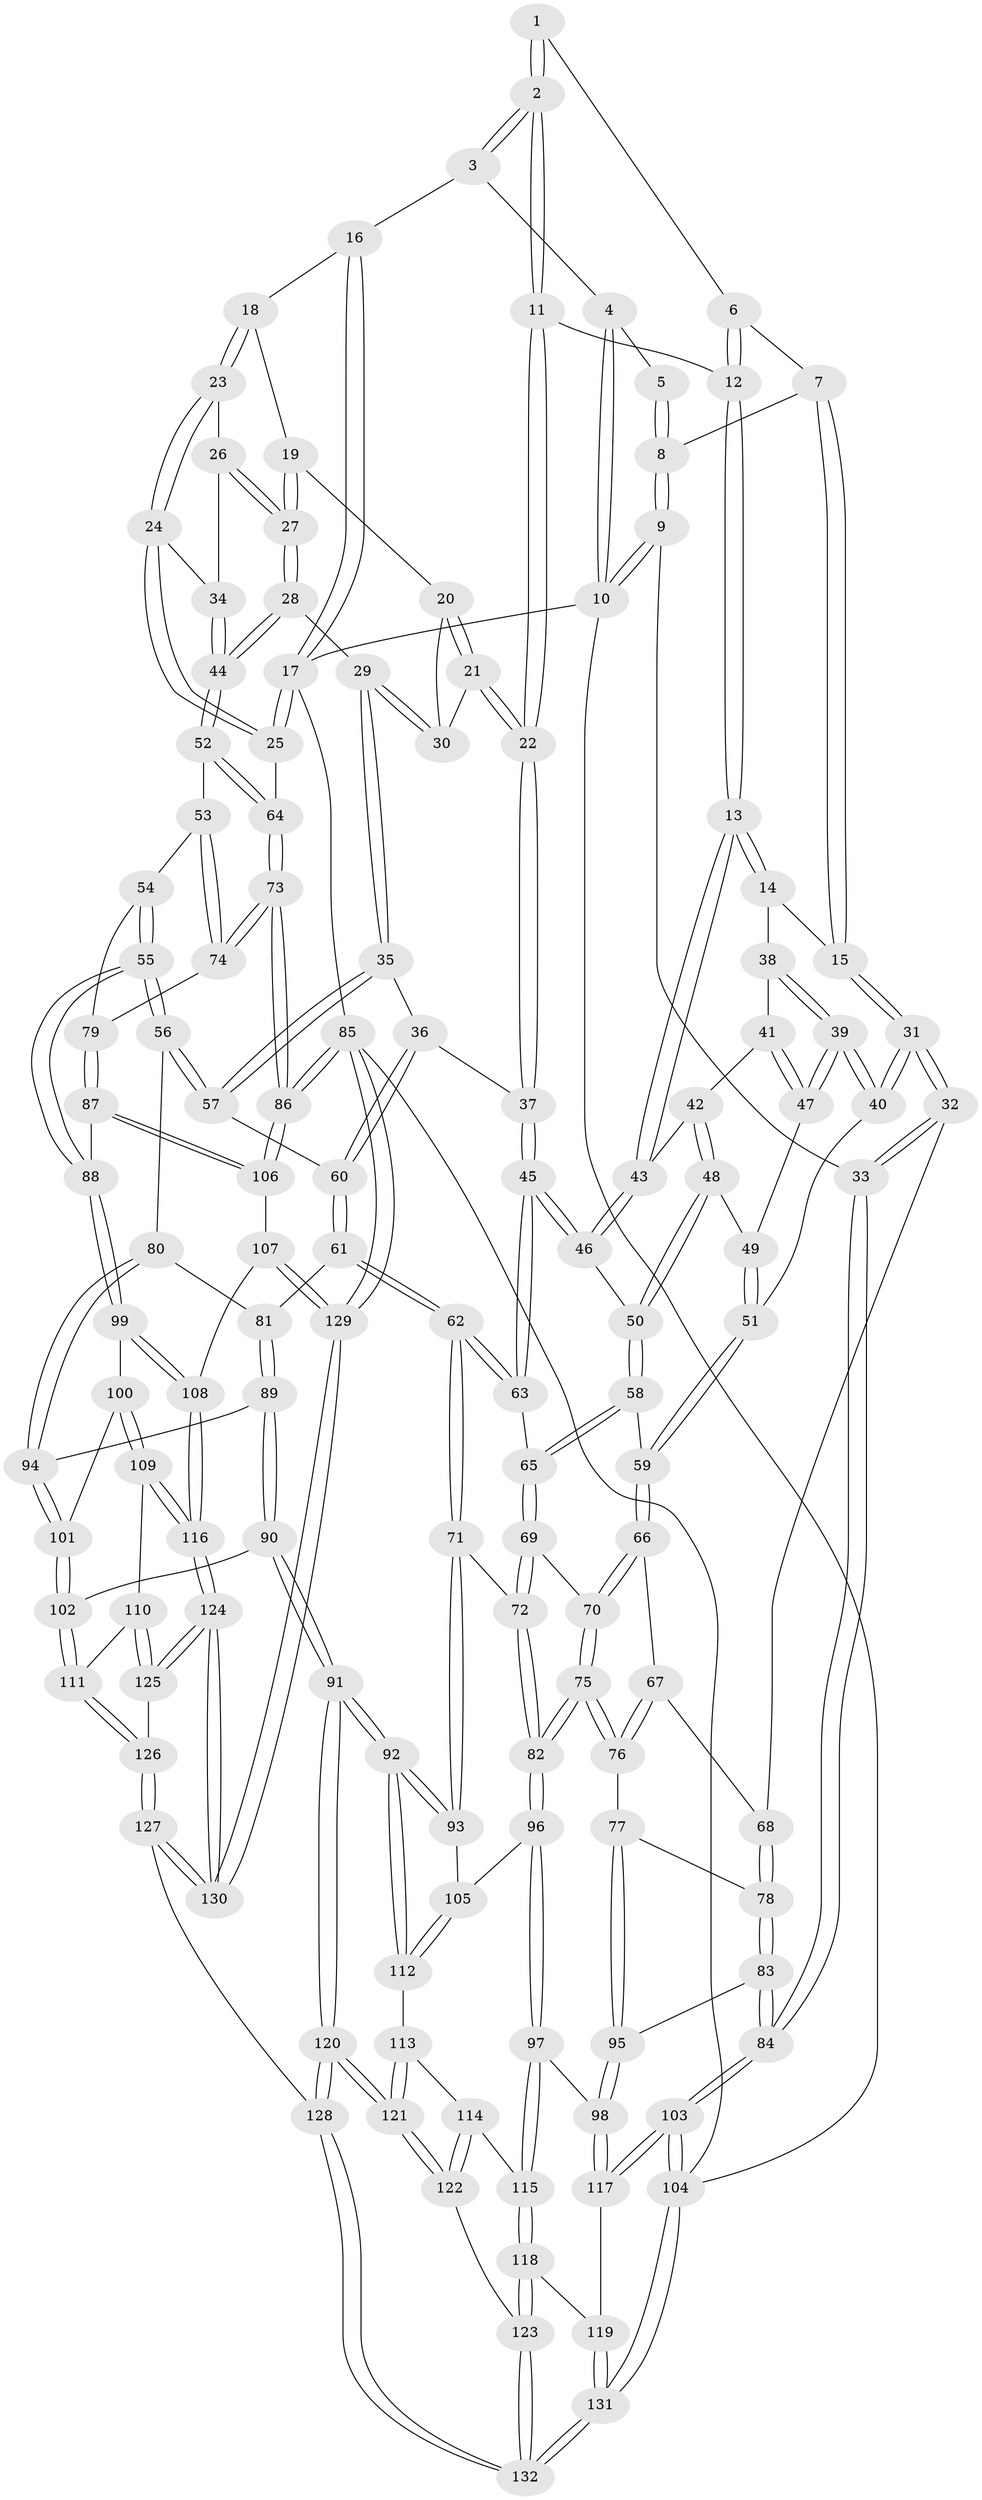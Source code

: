 // Generated by graph-tools (version 1.1) at 2025/17/03/09/25 04:17:10]
// undirected, 132 vertices, 327 edges
graph export_dot {
graph [start="1"]
  node [color=gray90,style=filled];
  1 [pos="+0.2059784855006977+0.08313590003582914"];
  2 [pos="+0.44358528492323385+0.08822311877885114"];
  3 [pos="+0.5251155219239392+0"];
  4 [pos="+0+0"];
  5 [pos="+0.16909739236672444+0.06576092936951743"];
  6 [pos="+0.1707519231981821+0.18087652317663003"];
  7 [pos="+0.15713071167222736+0.18827134961024233"];
  8 [pos="+0.06656057615647308+0.1789803509028007"];
  9 [pos="+0+0.2717047660781183"];
  10 [pos="+0+0"];
  11 [pos="+0.43155254495699696+0.17900368700261068"];
  12 [pos="+0.36775757265905534+0.2294662965105148"];
  13 [pos="+0.3677308355443351+0.22949669348554744"];
  14 [pos="+0.21369607955486264+0.29735110375880824"];
  15 [pos="+0.19359757986729628+0.30048867986570854"];
  16 [pos="+0.7920014011936037+0"];
  17 [pos="+1+0"];
  18 [pos="+0.7935648613262507+0"];
  19 [pos="+0.707313065169576+0.20054305453803395"];
  20 [pos="+0.7032504722815854+0.2076843340212762"];
  21 [pos="+0.5925484028478045+0.25944313917193723"];
  22 [pos="+0.4968212238175323+0.26916565936389036"];
  23 [pos="+0.8395914308186541+0.059381453627827506"];
  24 [pos="+1+0.32533516774313226"];
  25 [pos="+1+0.3474863722866205"];
  26 [pos="+0.8645023368718117+0.20407133169932234"];
  27 [pos="+0.783260211205353+0.33117755239048896"];
  28 [pos="+0.7637465659743525+0.37792074789099656"];
  29 [pos="+0.7369284337741682+0.3784333422389579"];
  30 [pos="+0.6871643723183204+0.26908854183483755"];
  31 [pos="+0+0.4202300135356696"];
  32 [pos="+0+0.42207356220270237"];
  33 [pos="+0+0.4129757884604342"];
  34 [pos="+0.9671865608402926+0.29536506144336955"];
  35 [pos="+0.6913876440153566+0.3938747944932508"];
  36 [pos="+0.5617182626356978+0.3820582456203719"];
  37 [pos="+0.5384819226208418+0.36778109757891614"];
  38 [pos="+0.2405324942549949+0.3690160057100557"];
  39 [pos="+0.18734684312376151+0.4446018815651402"];
  40 [pos="+0.18604317086340882+0.44523193844972536"];
  41 [pos="+0.27828739071894937+0.39842873151210595"];
  42 [pos="+0.3147118605613089+0.39443190884615253"];
  43 [pos="+0.3312654073623138+0.3755807293638134"];
  44 [pos="+0.839685863541048+0.4431508046638572"];
  45 [pos="+0.4453664058075654+0.47009492477852777"];
  46 [pos="+0.4168315511128553+0.4612830181656769"];
  47 [pos="+0.21954578830251462+0.4344034726509057"];
  48 [pos="+0.3092681892821088+0.45878053621189163"];
  49 [pos="+0.3042492485499092+0.46061603564461856"];
  50 [pos="+0.33029702407981426+0.4812766711254495"];
  51 [pos="+0.2464725537226125+0.5026261551451563"];
  52 [pos="+0.8531018148173899+0.4707413201582581"];
  53 [pos="+0.8500269791386701+0.49397654330375584"];
  54 [pos="+0.8354857552257803+0.5305473130211191"];
  55 [pos="+0.7422570378382292+0.62516252020813"];
  56 [pos="+0.7309513775401865+0.6198786551421941"];
  57 [pos="+0.6756777280323718+0.5740931888195513"];
  58 [pos="+0.32855682812134346+0.5289801099430441"];
  59 [pos="+0.2547828635400812+0.5427831219952882"];
  60 [pos="+0.5890284497341786+0.5580891183440587"];
  61 [pos="+0.5133377516649169+0.6096656655788854"];
  62 [pos="+0.4997696127351226+0.6100573528991803"];
  63 [pos="+0.44369541373554006+0.5341187485914116"];
  64 [pos="+1+0.4335653291361381"];
  65 [pos="+0.35932805081268737+0.5594789360341644"];
  66 [pos="+0.24593007477685583+0.5612446444922511"];
  67 [pos="+0.19005390494525812+0.5614966192214655"];
  68 [pos="+0.12716236644041082+0.5478499604365602"];
  69 [pos="+0.34241890303421035+0.6058803922714083"];
  70 [pos="+0.2628864657061565+0.6089623082736992"];
  71 [pos="+0.4354097230901258+0.6876129203893439"];
  72 [pos="+0.36195740971923224+0.6438284326441303"];
  73 [pos="+1+0.6527678343385458"];
  74 [pos="+1+0.634253850175882"];
  75 [pos="+0.23460775069260445+0.6752363885511106"];
  76 [pos="+0.20303260511337842+0.668380130743752"];
  77 [pos="+0.17723969625225827+0.6666462515387117"];
  78 [pos="+0.16556201279603647+0.6593160796822349"];
  79 [pos="+0.9243028426747811+0.6349199111980524"];
  80 [pos="+0.6119680713348212+0.6717350849182888"];
  81 [pos="+0.5438499713470727+0.645154965850876"];
  82 [pos="+0.2600080411299934+0.7156658867481155"];
  83 [pos="+0.06226234851697761+0.6727925298509057"];
  84 [pos="+0+0.5517695505986465"];
  85 [pos="+1+1"];
  86 [pos="+1+0.7888484385334655"];
  87 [pos="+0.8606353098220104+0.7207045027764094"];
  88 [pos="+0.7558274993968369+0.6812015376444613"];
  89 [pos="+0.5631422684786671+0.7226424381254021"];
  90 [pos="+0.5122191889007529+0.8228768509788045"];
  91 [pos="+0.4598288295623133+0.8176301100907807"];
  92 [pos="+0.4487847316067898+0.8040523515305611"];
  93 [pos="+0.42895820491556835+0.7627202924524525"];
  94 [pos="+0.6119183820392751+0.7172881160522157"];
  95 [pos="+0.12233934509329886+0.7697378404340702"];
  96 [pos="+0.26340217850062236+0.7318218235474454"];
  97 [pos="+0.2426638392965888+0.7594227779920935"];
  98 [pos="+0.1236784980624549+0.7812843416811938"];
  99 [pos="+0.7386088234320064+0.7139970898416856"];
  100 [pos="+0.6801676404169112+0.7465735287883591"];
  101 [pos="+0.6435370180572563+0.7438021504998166"];
  102 [pos="+0.5257662211732905+0.8291578467979679"];
  103 [pos="+0+0.8389569481152898"];
  104 [pos="+0+1"];
  105 [pos="+0.29655229965583085+0.7457803717091683"];
  106 [pos="+0.9076837147822134+0.779021749282284"];
  107 [pos="+0.8421146360155694+0.8723345953613569"];
  108 [pos="+0.7705502490285732+0.8669599285287523"];
  109 [pos="+0.6468482878016707+0.8601530291769491"];
  110 [pos="+0.6448413589009954+0.8600100584401565"];
  111 [pos="+0.5401834008675362+0.8413327573052737"];
  112 [pos="+0.3138550409822201+0.83967839361095"];
  113 [pos="+0.3109157741033803+0.8427193041343887"];
  114 [pos="+0.28150840307537606+0.8475961378932376"];
  115 [pos="+0.24168986254797797+0.8093167239475497"];
  116 [pos="+0.7136259576898112+0.9080779984323962"];
  117 [pos="+0.0904723732642798+0.8452758513446517"];
  118 [pos="+0.17352749211102517+0.8899847030791264"];
  119 [pos="+0.11851944809110279+0.8736336842320255"];
  120 [pos="+0.37783147898840774+0.9989329281159178"];
  121 [pos="+0.36535036476483057+0.9879447209363927"];
  122 [pos="+0.2556257095118899+0.919890315024026"];
  123 [pos="+0.2006278176149277+0.9152501834331724"];
  124 [pos="+0.6798921813120129+1"];
  125 [pos="+0.5972192860754713+0.9499137455781065"];
  126 [pos="+0.5466190189791188+0.878923741843192"];
  127 [pos="+0.4812647097775733+1"];
  128 [pos="+0.41647301698107003+1"];
  129 [pos="+1+1"];
  130 [pos="+0.6780305966995902+1"];
  131 [pos="+0.003910138835243208+1"];
  132 [pos="+0.1363605439059267+1"];
  1 -- 2;
  1 -- 2;
  1 -- 6;
  2 -- 3;
  2 -- 3;
  2 -- 11;
  2 -- 11;
  3 -- 4;
  3 -- 16;
  4 -- 5;
  4 -- 10;
  4 -- 10;
  5 -- 8;
  5 -- 8;
  6 -- 7;
  6 -- 12;
  6 -- 12;
  7 -- 8;
  7 -- 15;
  7 -- 15;
  8 -- 9;
  8 -- 9;
  9 -- 10;
  9 -- 10;
  9 -- 33;
  10 -- 17;
  10 -- 104;
  11 -- 12;
  11 -- 22;
  11 -- 22;
  12 -- 13;
  12 -- 13;
  13 -- 14;
  13 -- 14;
  13 -- 43;
  13 -- 43;
  14 -- 15;
  14 -- 38;
  15 -- 31;
  15 -- 31;
  16 -- 17;
  16 -- 17;
  16 -- 18;
  17 -- 25;
  17 -- 25;
  17 -- 85;
  18 -- 19;
  18 -- 23;
  18 -- 23;
  19 -- 20;
  19 -- 27;
  19 -- 27;
  20 -- 21;
  20 -- 21;
  20 -- 30;
  21 -- 22;
  21 -- 22;
  21 -- 30;
  22 -- 37;
  22 -- 37;
  23 -- 24;
  23 -- 24;
  23 -- 26;
  24 -- 25;
  24 -- 25;
  24 -- 34;
  25 -- 64;
  26 -- 27;
  26 -- 27;
  26 -- 34;
  27 -- 28;
  27 -- 28;
  28 -- 29;
  28 -- 44;
  28 -- 44;
  29 -- 30;
  29 -- 30;
  29 -- 35;
  29 -- 35;
  31 -- 32;
  31 -- 32;
  31 -- 40;
  31 -- 40;
  32 -- 33;
  32 -- 33;
  32 -- 68;
  33 -- 84;
  33 -- 84;
  34 -- 44;
  34 -- 44;
  35 -- 36;
  35 -- 57;
  35 -- 57;
  36 -- 37;
  36 -- 60;
  36 -- 60;
  37 -- 45;
  37 -- 45;
  38 -- 39;
  38 -- 39;
  38 -- 41;
  39 -- 40;
  39 -- 40;
  39 -- 47;
  39 -- 47;
  40 -- 51;
  41 -- 42;
  41 -- 47;
  41 -- 47;
  42 -- 43;
  42 -- 48;
  42 -- 48;
  43 -- 46;
  43 -- 46;
  44 -- 52;
  44 -- 52;
  45 -- 46;
  45 -- 46;
  45 -- 63;
  45 -- 63;
  46 -- 50;
  47 -- 49;
  48 -- 49;
  48 -- 50;
  48 -- 50;
  49 -- 51;
  49 -- 51;
  50 -- 58;
  50 -- 58;
  51 -- 59;
  51 -- 59;
  52 -- 53;
  52 -- 64;
  52 -- 64;
  53 -- 54;
  53 -- 74;
  53 -- 74;
  54 -- 55;
  54 -- 55;
  54 -- 79;
  55 -- 56;
  55 -- 56;
  55 -- 88;
  55 -- 88;
  56 -- 57;
  56 -- 57;
  56 -- 80;
  57 -- 60;
  58 -- 59;
  58 -- 65;
  58 -- 65;
  59 -- 66;
  59 -- 66;
  60 -- 61;
  60 -- 61;
  61 -- 62;
  61 -- 62;
  61 -- 81;
  62 -- 63;
  62 -- 63;
  62 -- 71;
  62 -- 71;
  63 -- 65;
  64 -- 73;
  64 -- 73;
  65 -- 69;
  65 -- 69;
  66 -- 67;
  66 -- 70;
  66 -- 70;
  67 -- 68;
  67 -- 76;
  67 -- 76;
  68 -- 78;
  68 -- 78;
  69 -- 70;
  69 -- 72;
  69 -- 72;
  70 -- 75;
  70 -- 75;
  71 -- 72;
  71 -- 93;
  71 -- 93;
  72 -- 82;
  72 -- 82;
  73 -- 74;
  73 -- 74;
  73 -- 86;
  73 -- 86;
  74 -- 79;
  75 -- 76;
  75 -- 76;
  75 -- 82;
  75 -- 82;
  76 -- 77;
  77 -- 78;
  77 -- 95;
  77 -- 95;
  78 -- 83;
  78 -- 83;
  79 -- 87;
  79 -- 87;
  80 -- 81;
  80 -- 94;
  80 -- 94;
  81 -- 89;
  81 -- 89;
  82 -- 96;
  82 -- 96;
  83 -- 84;
  83 -- 84;
  83 -- 95;
  84 -- 103;
  84 -- 103;
  85 -- 86;
  85 -- 86;
  85 -- 129;
  85 -- 129;
  85 -- 104;
  86 -- 106;
  86 -- 106;
  87 -- 88;
  87 -- 106;
  87 -- 106;
  88 -- 99;
  88 -- 99;
  89 -- 90;
  89 -- 90;
  89 -- 94;
  90 -- 91;
  90 -- 91;
  90 -- 102;
  91 -- 92;
  91 -- 92;
  91 -- 120;
  91 -- 120;
  92 -- 93;
  92 -- 93;
  92 -- 112;
  92 -- 112;
  93 -- 105;
  94 -- 101;
  94 -- 101;
  95 -- 98;
  95 -- 98;
  96 -- 97;
  96 -- 97;
  96 -- 105;
  97 -- 98;
  97 -- 115;
  97 -- 115;
  98 -- 117;
  98 -- 117;
  99 -- 100;
  99 -- 108;
  99 -- 108;
  100 -- 101;
  100 -- 109;
  100 -- 109;
  101 -- 102;
  101 -- 102;
  102 -- 111;
  102 -- 111;
  103 -- 104;
  103 -- 104;
  103 -- 117;
  103 -- 117;
  104 -- 131;
  104 -- 131;
  105 -- 112;
  105 -- 112;
  106 -- 107;
  107 -- 108;
  107 -- 129;
  107 -- 129;
  108 -- 116;
  108 -- 116;
  109 -- 110;
  109 -- 116;
  109 -- 116;
  110 -- 111;
  110 -- 125;
  110 -- 125;
  111 -- 126;
  111 -- 126;
  112 -- 113;
  113 -- 114;
  113 -- 121;
  113 -- 121;
  114 -- 115;
  114 -- 122;
  114 -- 122;
  115 -- 118;
  115 -- 118;
  116 -- 124;
  116 -- 124;
  117 -- 119;
  118 -- 119;
  118 -- 123;
  118 -- 123;
  119 -- 131;
  119 -- 131;
  120 -- 121;
  120 -- 121;
  120 -- 128;
  120 -- 128;
  121 -- 122;
  121 -- 122;
  122 -- 123;
  123 -- 132;
  123 -- 132;
  124 -- 125;
  124 -- 125;
  124 -- 130;
  124 -- 130;
  125 -- 126;
  126 -- 127;
  126 -- 127;
  127 -- 128;
  127 -- 130;
  127 -- 130;
  128 -- 132;
  128 -- 132;
  129 -- 130;
  129 -- 130;
  131 -- 132;
  131 -- 132;
}
